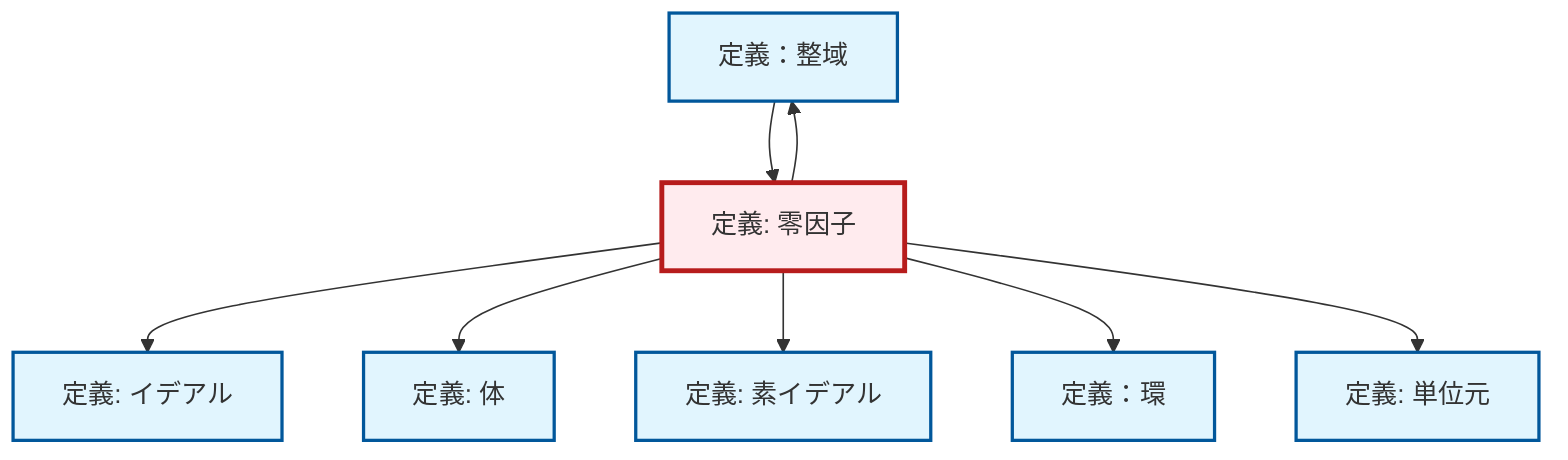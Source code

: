 graph TD
    classDef definition fill:#e1f5fe,stroke:#01579b,stroke-width:2px
    classDef theorem fill:#f3e5f5,stroke:#4a148c,stroke-width:2px
    classDef axiom fill:#fff3e0,stroke:#e65100,stroke-width:2px
    classDef example fill:#e8f5e9,stroke:#1b5e20,stroke-width:2px
    classDef current fill:#ffebee,stroke:#b71c1c,stroke-width:3px
    def-identity-element["定義: 単位元"]:::definition
    def-integral-domain["定義：整域"]:::definition
    def-field["定義: 体"]:::definition
    def-ideal["定義: イデアル"]:::definition
    def-prime-ideal["定義: 素イデアル"]:::definition
    def-ring["定義：環"]:::definition
    def-zero-divisor["定義: 零因子"]:::definition
    def-zero-divisor --> def-ideal
    def-zero-divisor --> def-integral-domain
    def-zero-divisor --> def-field
    def-zero-divisor --> def-prime-ideal
    def-integral-domain --> def-zero-divisor
    def-zero-divisor --> def-ring
    def-zero-divisor --> def-identity-element
    class def-zero-divisor current